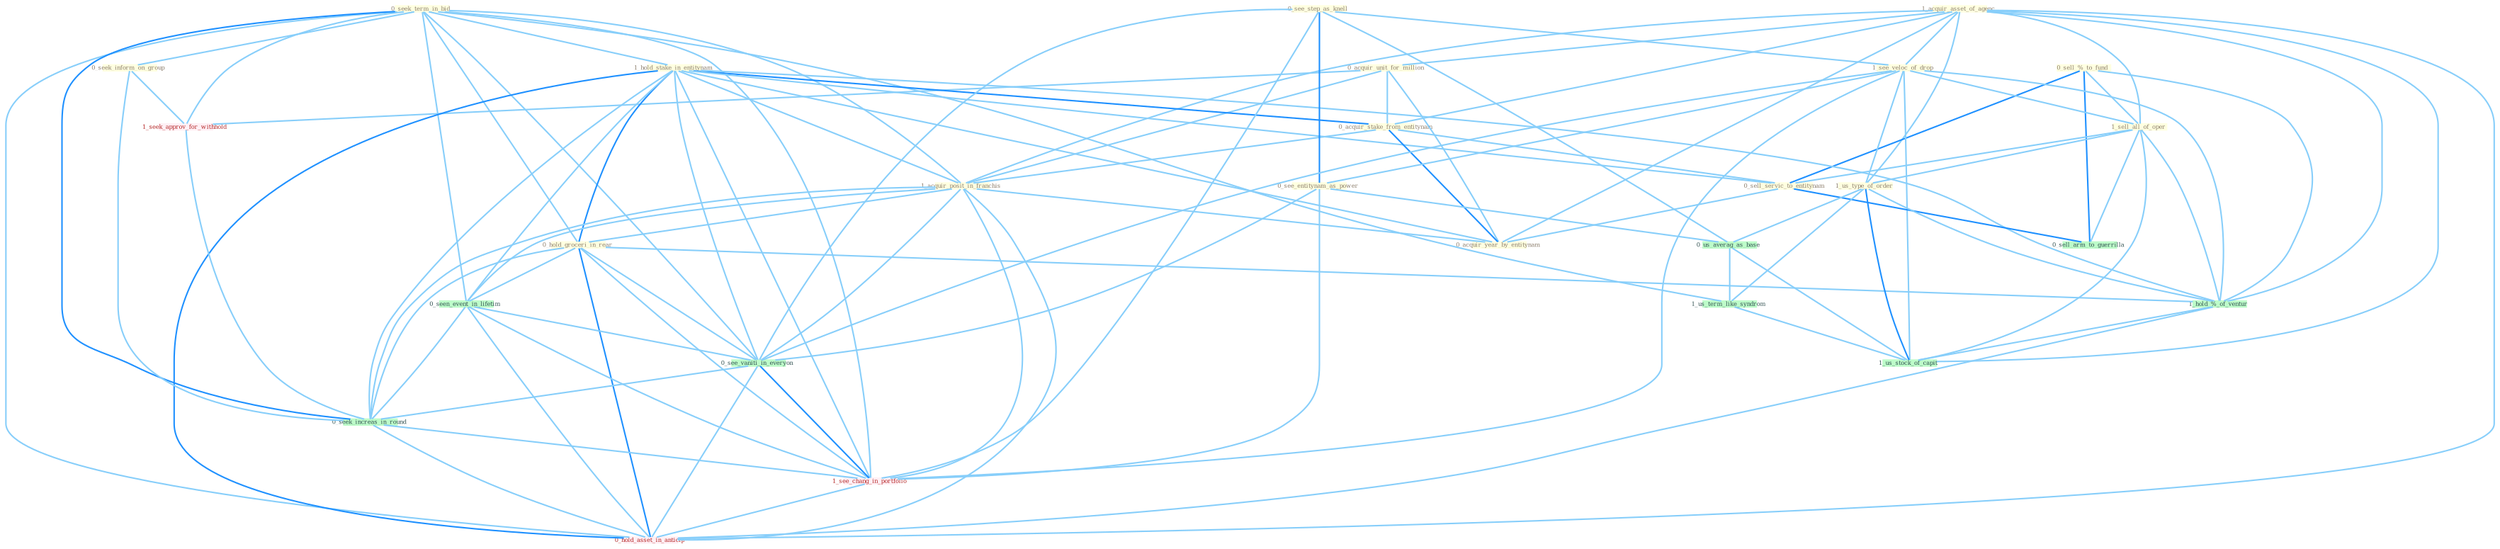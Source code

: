 Graph G{ 
    node
    [shape=polygon,style=filled,width=.5,height=.06,color="#BDFCC9",fixedsize=true,fontsize=4,
    fontcolor="#2f4f4f"];
    {node
    [color="#ffffe0", fontcolor="#8b7d6b"] "1_acquir_asset_of_agenc " "0_acquir_unit_for_million " "0_seek_term_in_bid " "0_sell_%_to_fund " "1_hold_stake_in_entitynam " "0_acquir_stake_from_entitynam " "0_seek_inform_on_group " "1_acquir_posit_in_franchis " "0_see_step_as_knell " "1_see_veloc_of_drop " "1_sell_all_of_oper " "0_see_entitynam_as_power " "0_sell_servic_to_entitynam " "0_hold_groceri_in_rear " "1_us_type_of_order " "0_acquir_year_by_entitynam "}
{node [color="#fff0f5", fontcolor="#b22222"] "1_seek_approv_for_withhold " "1_see_chang_in_portfolio " "0_hold_asset_in_anticip "}
edge [color="#B0E2FF"];

	"1_acquir_asset_of_agenc " -- "0_acquir_unit_for_million " [w="1", color="#87cefa" ];
	"1_acquir_asset_of_agenc " -- "0_acquir_stake_from_entitynam " [w="1", color="#87cefa" ];
	"1_acquir_asset_of_agenc " -- "1_acquir_posit_in_franchis " [w="1", color="#87cefa" ];
	"1_acquir_asset_of_agenc " -- "1_see_veloc_of_drop " [w="1", color="#87cefa" ];
	"1_acquir_asset_of_agenc " -- "1_sell_all_of_oper " [w="1", color="#87cefa" ];
	"1_acquir_asset_of_agenc " -- "1_us_type_of_order " [w="1", color="#87cefa" ];
	"1_acquir_asset_of_agenc " -- "0_acquir_year_by_entitynam " [w="1", color="#87cefa" ];
	"1_acquir_asset_of_agenc " -- "1_hold_%_of_ventur " [w="1", color="#87cefa" ];
	"1_acquir_asset_of_agenc " -- "1_us_stock_of_capit " [w="1", color="#87cefa" ];
	"1_acquir_asset_of_agenc " -- "0_hold_asset_in_anticip " [w="1", color="#87cefa" ];
	"0_acquir_unit_for_million " -- "0_acquir_stake_from_entitynam " [w="1", color="#87cefa" ];
	"0_acquir_unit_for_million " -- "1_acquir_posit_in_franchis " [w="1", color="#87cefa" ];
	"0_acquir_unit_for_million " -- "0_acquir_year_by_entitynam " [w="1", color="#87cefa" ];
	"0_acquir_unit_for_million " -- "1_seek_approv_for_withhold " [w="1", color="#87cefa" ];
	"0_seek_term_in_bid " -- "1_hold_stake_in_entitynam " [w="1", color="#87cefa" ];
	"0_seek_term_in_bid " -- "0_seek_inform_on_group " [w="1", color="#87cefa" ];
	"0_seek_term_in_bid " -- "1_acquir_posit_in_franchis " [w="1", color="#87cefa" ];
	"0_seek_term_in_bid " -- "0_hold_groceri_in_rear " [w="1", color="#87cefa" ];
	"0_seek_term_in_bid " -- "0_seen_event_in_lifetim " [w="1", color="#87cefa" ];
	"0_seek_term_in_bid " -- "1_us_term_like_syndrom " [w="1", color="#87cefa" ];
	"0_seek_term_in_bid " -- "1_seek_approv_for_withhold " [w="1", color="#87cefa" ];
	"0_seek_term_in_bid " -- "0_see_vaniti_in_everyon " [w="1", color="#87cefa" ];
	"0_seek_term_in_bid " -- "0_seek_increas_in_round " [w="2", color="#1e90ff" , len=0.8];
	"0_seek_term_in_bid " -- "1_see_chang_in_portfolio " [w="1", color="#87cefa" ];
	"0_seek_term_in_bid " -- "0_hold_asset_in_anticip " [w="1", color="#87cefa" ];
	"0_sell_%_to_fund " -- "1_sell_all_of_oper " [w="1", color="#87cefa" ];
	"0_sell_%_to_fund " -- "0_sell_servic_to_entitynam " [w="2", color="#1e90ff" , len=0.8];
	"0_sell_%_to_fund " -- "1_hold_%_of_ventur " [w="1", color="#87cefa" ];
	"0_sell_%_to_fund " -- "0_sell_arm_to_guerrilla " [w="2", color="#1e90ff" , len=0.8];
	"1_hold_stake_in_entitynam " -- "0_acquir_stake_from_entitynam " [w="2", color="#1e90ff" , len=0.8];
	"1_hold_stake_in_entitynam " -- "1_acquir_posit_in_franchis " [w="1", color="#87cefa" ];
	"1_hold_stake_in_entitynam " -- "0_sell_servic_to_entitynam " [w="1", color="#87cefa" ];
	"1_hold_stake_in_entitynam " -- "0_hold_groceri_in_rear " [w="2", color="#1e90ff" , len=0.8];
	"1_hold_stake_in_entitynam " -- "0_acquir_year_by_entitynam " [w="1", color="#87cefa" ];
	"1_hold_stake_in_entitynam " -- "0_seen_event_in_lifetim " [w="1", color="#87cefa" ];
	"1_hold_stake_in_entitynam " -- "1_hold_%_of_ventur " [w="1", color="#87cefa" ];
	"1_hold_stake_in_entitynam " -- "0_see_vaniti_in_everyon " [w="1", color="#87cefa" ];
	"1_hold_stake_in_entitynam " -- "0_seek_increas_in_round " [w="1", color="#87cefa" ];
	"1_hold_stake_in_entitynam " -- "1_see_chang_in_portfolio " [w="1", color="#87cefa" ];
	"1_hold_stake_in_entitynam " -- "0_hold_asset_in_anticip " [w="2", color="#1e90ff" , len=0.8];
	"0_acquir_stake_from_entitynam " -- "1_acquir_posit_in_franchis " [w="1", color="#87cefa" ];
	"0_acquir_stake_from_entitynam " -- "0_sell_servic_to_entitynam " [w="1", color="#87cefa" ];
	"0_acquir_stake_from_entitynam " -- "0_acquir_year_by_entitynam " [w="2", color="#1e90ff" , len=0.8];
	"0_seek_inform_on_group " -- "1_seek_approv_for_withhold " [w="1", color="#87cefa" ];
	"0_seek_inform_on_group " -- "0_seek_increas_in_round " [w="1", color="#87cefa" ];
	"1_acquir_posit_in_franchis " -- "0_hold_groceri_in_rear " [w="1", color="#87cefa" ];
	"1_acquir_posit_in_franchis " -- "0_acquir_year_by_entitynam " [w="1", color="#87cefa" ];
	"1_acquir_posit_in_franchis " -- "0_seen_event_in_lifetim " [w="1", color="#87cefa" ];
	"1_acquir_posit_in_franchis " -- "0_see_vaniti_in_everyon " [w="1", color="#87cefa" ];
	"1_acquir_posit_in_franchis " -- "0_seek_increas_in_round " [w="1", color="#87cefa" ];
	"1_acquir_posit_in_franchis " -- "1_see_chang_in_portfolio " [w="1", color="#87cefa" ];
	"1_acquir_posit_in_franchis " -- "0_hold_asset_in_anticip " [w="1", color="#87cefa" ];
	"0_see_step_as_knell " -- "1_see_veloc_of_drop " [w="1", color="#87cefa" ];
	"0_see_step_as_knell " -- "0_see_entitynam_as_power " [w="2", color="#1e90ff" , len=0.8];
	"0_see_step_as_knell " -- "0_us_averag_as_base " [w="1", color="#87cefa" ];
	"0_see_step_as_knell " -- "0_see_vaniti_in_everyon " [w="1", color="#87cefa" ];
	"0_see_step_as_knell " -- "1_see_chang_in_portfolio " [w="1", color="#87cefa" ];
	"1_see_veloc_of_drop " -- "1_sell_all_of_oper " [w="1", color="#87cefa" ];
	"1_see_veloc_of_drop " -- "0_see_entitynam_as_power " [w="1", color="#87cefa" ];
	"1_see_veloc_of_drop " -- "1_us_type_of_order " [w="1", color="#87cefa" ];
	"1_see_veloc_of_drop " -- "1_hold_%_of_ventur " [w="1", color="#87cefa" ];
	"1_see_veloc_of_drop " -- "0_see_vaniti_in_everyon " [w="1", color="#87cefa" ];
	"1_see_veloc_of_drop " -- "1_us_stock_of_capit " [w="1", color="#87cefa" ];
	"1_see_veloc_of_drop " -- "1_see_chang_in_portfolio " [w="1", color="#87cefa" ];
	"1_sell_all_of_oper " -- "0_sell_servic_to_entitynam " [w="1", color="#87cefa" ];
	"1_sell_all_of_oper " -- "1_us_type_of_order " [w="1", color="#87cefa" ];
	"1_sell_all_of_oper " -- "1_hold_%_of_ventur " [w="1", color="#87cefa" ];
	"1_sell_all_of_oper " -- "0_sell_arm_to_guerrilla " [w="1", color="#87cefa" ];
	"1_sell_all_of_oper " -- "1_us_stock_of_capit " [w="1", color="#87cefa" ];
	"0_see_entitynam_as_power " -- "0_us_averag_as_base " [w="1", color="#87cefa" ];
	"0_see_entitynam_as_power " -- "0_see_vaniti_in_everyon " [w="1", color="#87cefa" ];
	"0_see_entitynam_as_power " -- "1_see_chang_in_portfolio " [w="1", color="#87cefa" ];
	"0_sell_servic_to_entitynam " -- "0_acquir_year_by_entitynam " [w="1", color="#87cefa" ];
	"0_sell_servic_to_entitynam " -- "0_sell_arm_to_guerrilla " [w="2", color="#1e90ff" , len=0.8];
	"0_hold_groceri_in_rear " -- "0_seen_event_in_lifetim " [w="1", color="#87cefa" ];
	"0_hold_groceri_in_rear " -- "1_hold_%_of_ventur " [w="1", color="#87cefa" ];
	"0_hold_groceri_in_rear " -- "0_see_vaniti_in_everyon " [w="1", color="#87cefa" ];
	"0_hold_groceri_in_rear " -- "0_seek_increas_in_round " [w="1", color="#87cefa" ];
	"0_hold_groceri_in_rear " -- "1_see_chang_in_portfolio " [w="1", color="#87cefa" ];
	"0_hold_groceri_in_rear " -- "0_hold_asset_in_anticip " [w="2", color="#1e90ff" , len=0.8];
	"1_us_type_of_order " -- "0_us_averag_as_base " [w="1", color="#87cefa" ];
	"1_us_type_of_order " -- "1_us_term_like_syndrom " [w="1", color="#87cefa" ];
	"1_us_type_of_order " -- "1_hold_%_of_ventur " [w="1", color="#87cefa" ];
	"1_us_type_of_order " -- "1_us_stock_of_capit " [w="2", color="#1e90ff" , len=0.8];
	"0_seen_event_in_lifetim " -- "0_see_vaniti_in_everyon " [w="1", color="#87cefa" ];
	"0_seen_event_in_lifetim " -- "0_seek_increas_in_round " [w="1", color="#87cefa" ];
	"0_seen_event_in_lifetim " -- "1_see_chang_in_portfolio " [w="1", color="#87cefa" ];
	"0_seen_event_in_lifetim " -- "0_hold_asset_in_anticip " [w="1", color="#87cefa" ];
	"0_us_averag_as_base " -- "1_us_term_like_syndrom " [w="1", color="#87cefa" ];
	"0_us_averag_as_base " -- "1_us_stock_of_capit " [w="1", color="#87cefa" ];
	"1_us_term_like_syndrom " -- "1_us_stock_of_capit " [w="1", color="#87cefa" ];
	"1_seek_approv_for_withhold " -- "0_seek_increas_in_round " [w="1", color="#87cefa" ];
	"1_hold_%_of_ventur " -- "1_us_stock_of_capit " [w="1", color="#87cefa" ];
	"1_hold_%_of_ventur " -- "0_hold_asset_in_anticip " [w="1", color="#87cefa" ];
	"0_see_vaniti_in_everyon " -- "0_seek_increas_in_round " [w="1", color="#87cefa" ];
	"0_see_vaniti_in_everyon " -- "1_see_chang_in_portfolio " [w="2", color="#1e90ff" , len=0.8];
	"0_see_vaniti_in_everyon " -- "0_hold_asset_in_anticip " [w="1", color="#87cefa" ];
	"0_seek_increas_in_round " -- "1_see_chang_in_portfolio " [w="1", color="#87cefa" ];
	"0_seek_increas_in_round " -- "0_hold_asset_in_anticip " [w="1", color="#87cefa" ];
	"1_see_chang_in_portfolio " -- "0_hold_asset_in_anticip " [w="1", color="#87cefa" ];
}